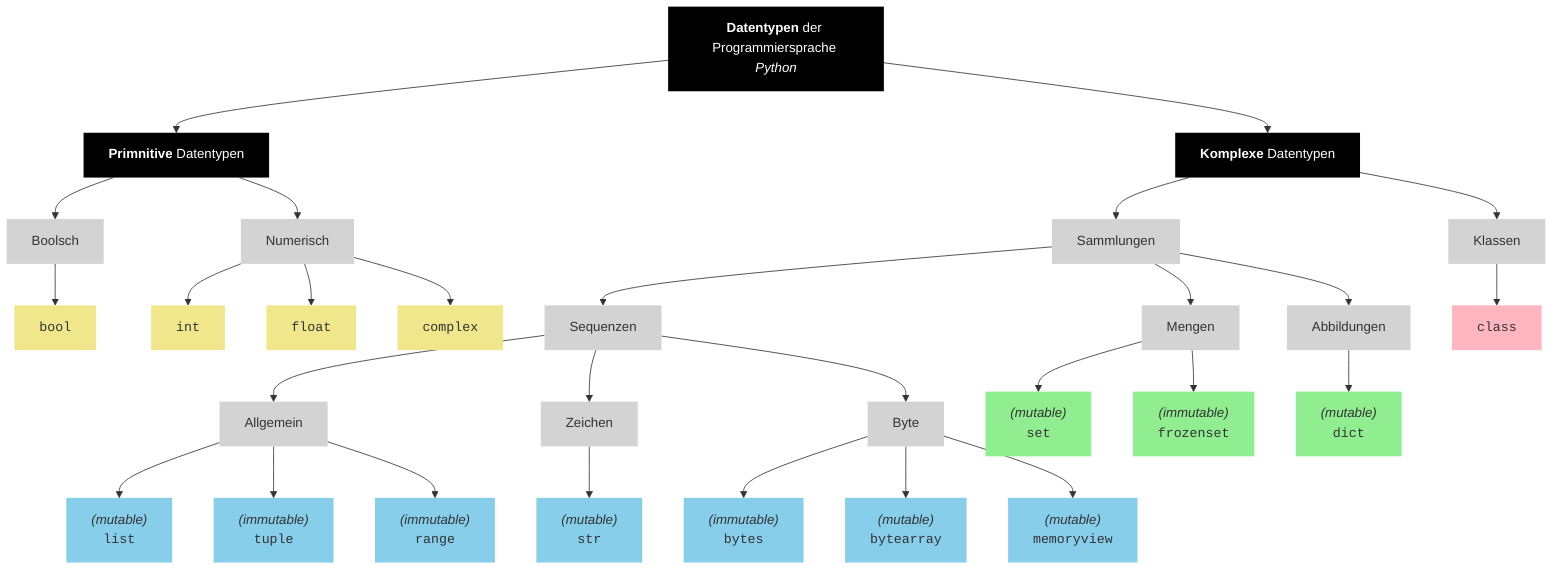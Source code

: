 flowchart TB
    
    Datentypen["<b>Datentypen</b> der Programmiersprache <i>Python</i>"]

    Datentypen --> Primitiv["<b>Primnitive</b> Datentypen"]
    Datentypen --> Komplex["<b>Komplexe</b> Datentypen"]

    Primitiv --> Boolsch
    Primitiv --> Numerisch

    Boolsch --> bool["<code>bool</code>"]

    Numerisch --> int["<code>int</code>"]
    Numerisch --> float["<code>float</code>"]
    Numerisch --> complex["<code>complex</code>"]

    Komplex --> Sammlung["Sammlungen"]
    Komplex --> Klassen

    Sammlung --> Sequenz["Sequenzen"]
    Sammlung --> Menge["Mengen"]
    Sammlung --> Abbildung["Abbildungen"]

    Sequenz --> Allgemein
    Sequenz --> Zeichen
    Sequenz --> Byte
    
    Allgemein --> list["<i>(mutable)</i><br/><code>list</code>"]
    Allgemein --> tuple["<i>(immutable)</i><br/><code>tuple</code>"]
    Allgemein --> range["<i>(immutable)</i><br/><code>range</code>"]

    Zeichen --> str["<i>(mutable)</i><br/><code>str</code>"]

    Byte --> bytes["<i>(immutable)</i><br/><code>bytes</code>"]
    Byte --> bytearray["<i>(mutable)</i><br/><code>bytearray</code>"]
    Byte --> memoryview["<i>(mutable)</i><br/><code>memoryview</code>"]

    Menge --> set["<i>(mutable)</i><br/><code>set</code>"]
    Menge --> frozenset["<i>(immutable)</i><br/><code>frozenset</code>"]

    Abbildung --> dict["<i>(mutable)</i><br/><code>dict</code>"]

    Klassen --> Klasse["<code>class</code>"]

    style Datentypen fill:black,color:white,stroke-width:0px
    style Primitiv fill:black,color:white,stroke-width:0px
    style Komplex fill:black,color:white,stroke-width:0px

    style Boolsch fill:lightgray,stroke-width:0px
    style Numerisch fill:lightgray,stroke-width:0px
    style Sammlung fill:lightgray,stroke-width:0px
    style Klassen fill:lightgray,stroke-width:0px
    style Sequenz fill:lightgray,stroke-width:0px
    style Menge fill:lightgray,stroke-width:0px
    style Abbildung fill:lightgray,stroke-width:0px
    style Allgemein fill:lightgray,stroke-width:0px
    style Zeichen fill:lightgray,stroke-width:0px
    style Byte fill:lightgray,stroke-width:0px

    style bool fill:khaki,stroke-width:0px
    style int fill:khaki,stroke-width:0px
    style float fill:khaki,stroke-width:0px
    style complex fill:khaki,stroke-width:0px
    
    style list fill:skyblue,stroke-width:0px
    style tuple fill:skyblue,stroke-width:0px
    style range fill:skyblue,stroke-width:0px
    style str fill:skyblue,stroke-width:0px
    style bytes fill:skyblue,stroke-width:0px
    style bytearray fill:skyblue,stroke-width:0px
    style memoryview fill:skyblue,stroke-width:0px

    style set fill:lightgreen,stroke-width:0px
    style frozenset fill:lightgreen,stroke-width:0px
    style dict fill:lightgreen,stroke-width:0px

    style Klasse fill:lightpink,stroke-width:0px